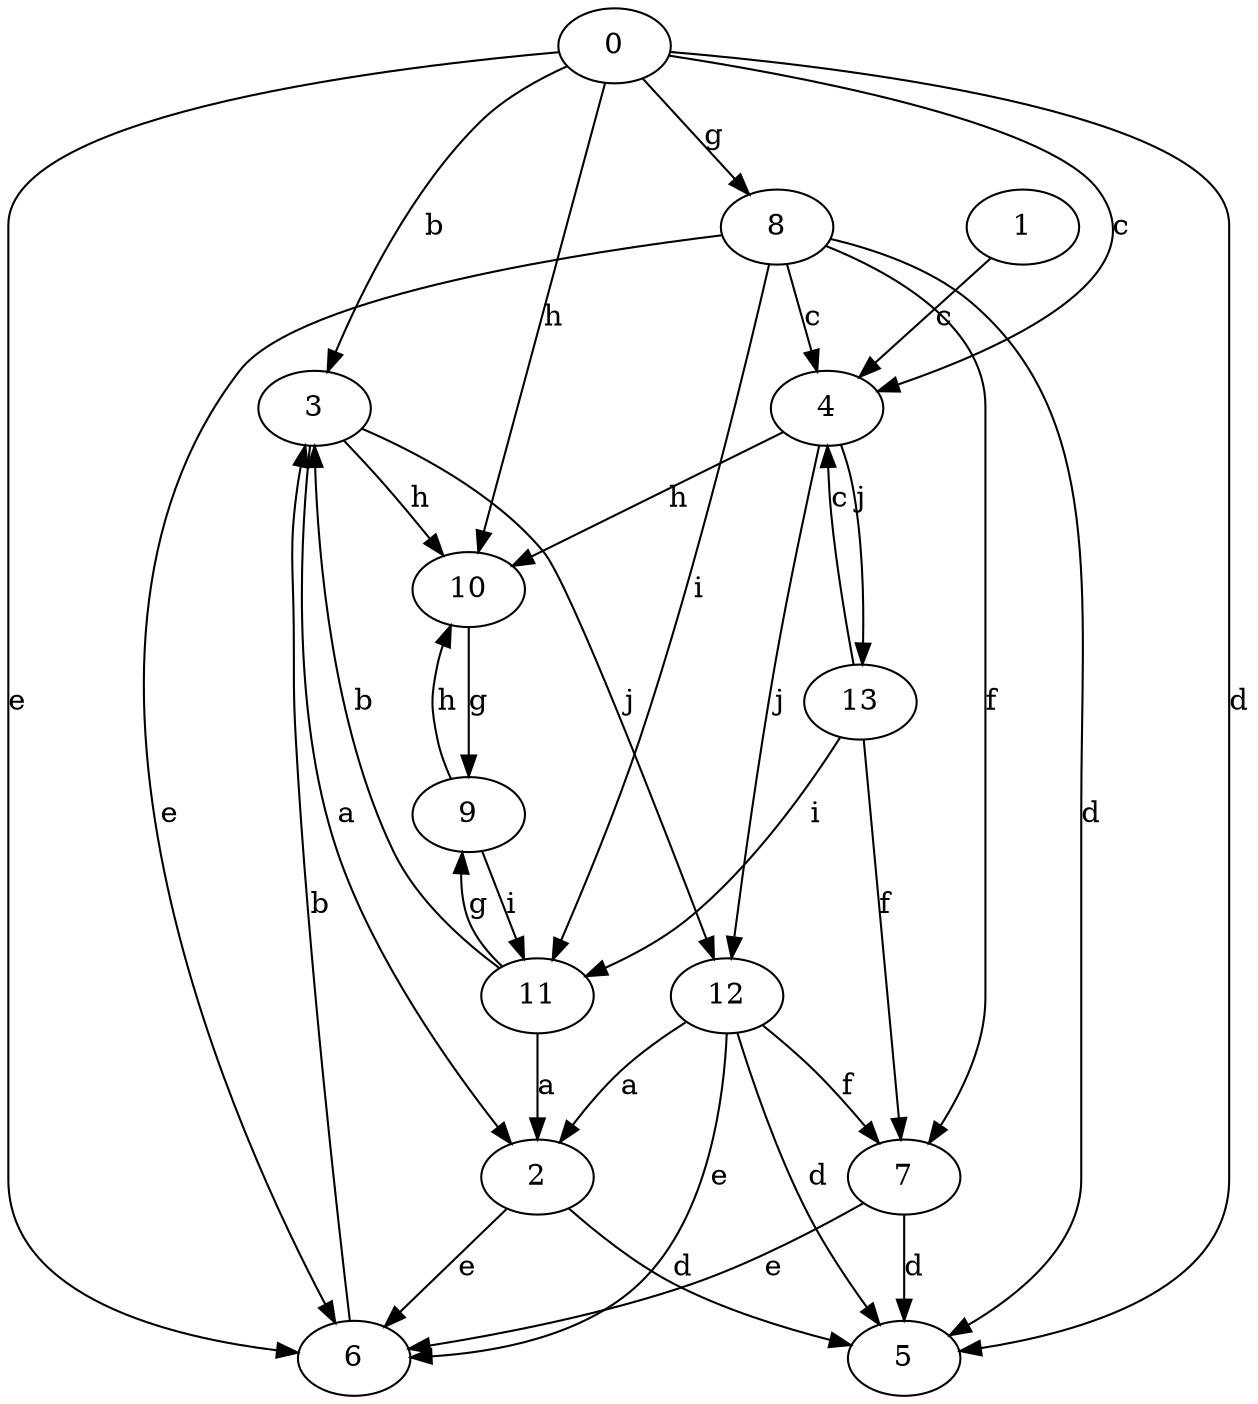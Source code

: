 strict digraph  {
0;
1;
2;
3;
4;
5;
6;
7;
8;
9;
10;
11;
12;
13;
0 -> 3  [label=b];
0 -> 4  [label=c];
0 -> 5  [label=d];
0 -> 6  [label=e];
0 -> 8  [label=g];
0 -> 10  [label=h];
1 -> 4  [label=c];
2 -> 5  [label=d];
2 -> 6  [label=e];
3 -> 2  [label=a];
3 -> 10  [label=h];
3 -> 12  [label=j];
4 -> 10  [label=h];
4 -> 12  [label=j];
4 -> 13  [label=j];
6 -> 3  [label=b];
7 -> 5  [label=d];
7 -> 6  [label=e];
8 -> 4  [label=c];
8 -> 5  [label=d];
8 -> 6  [label=e];
8 -> 7  [label=f];
8 -> 11  [label=i];
9 -> 10  [label=h];
9 -> 11  [label=i];
10 -> 9  [label=g];
11 -> 2  [label=a];
11 -> 3  [label=b];
11 -> 9  [label=g];
12 -> 2  [label=a];
12 -> 5  [label=d];
12 -> 6  [label=e];
12 -> 7  [label=f];
13 -> 4  [label=c];
13 -> 7  [label=f];
13 -> 11  [label=i];
}
